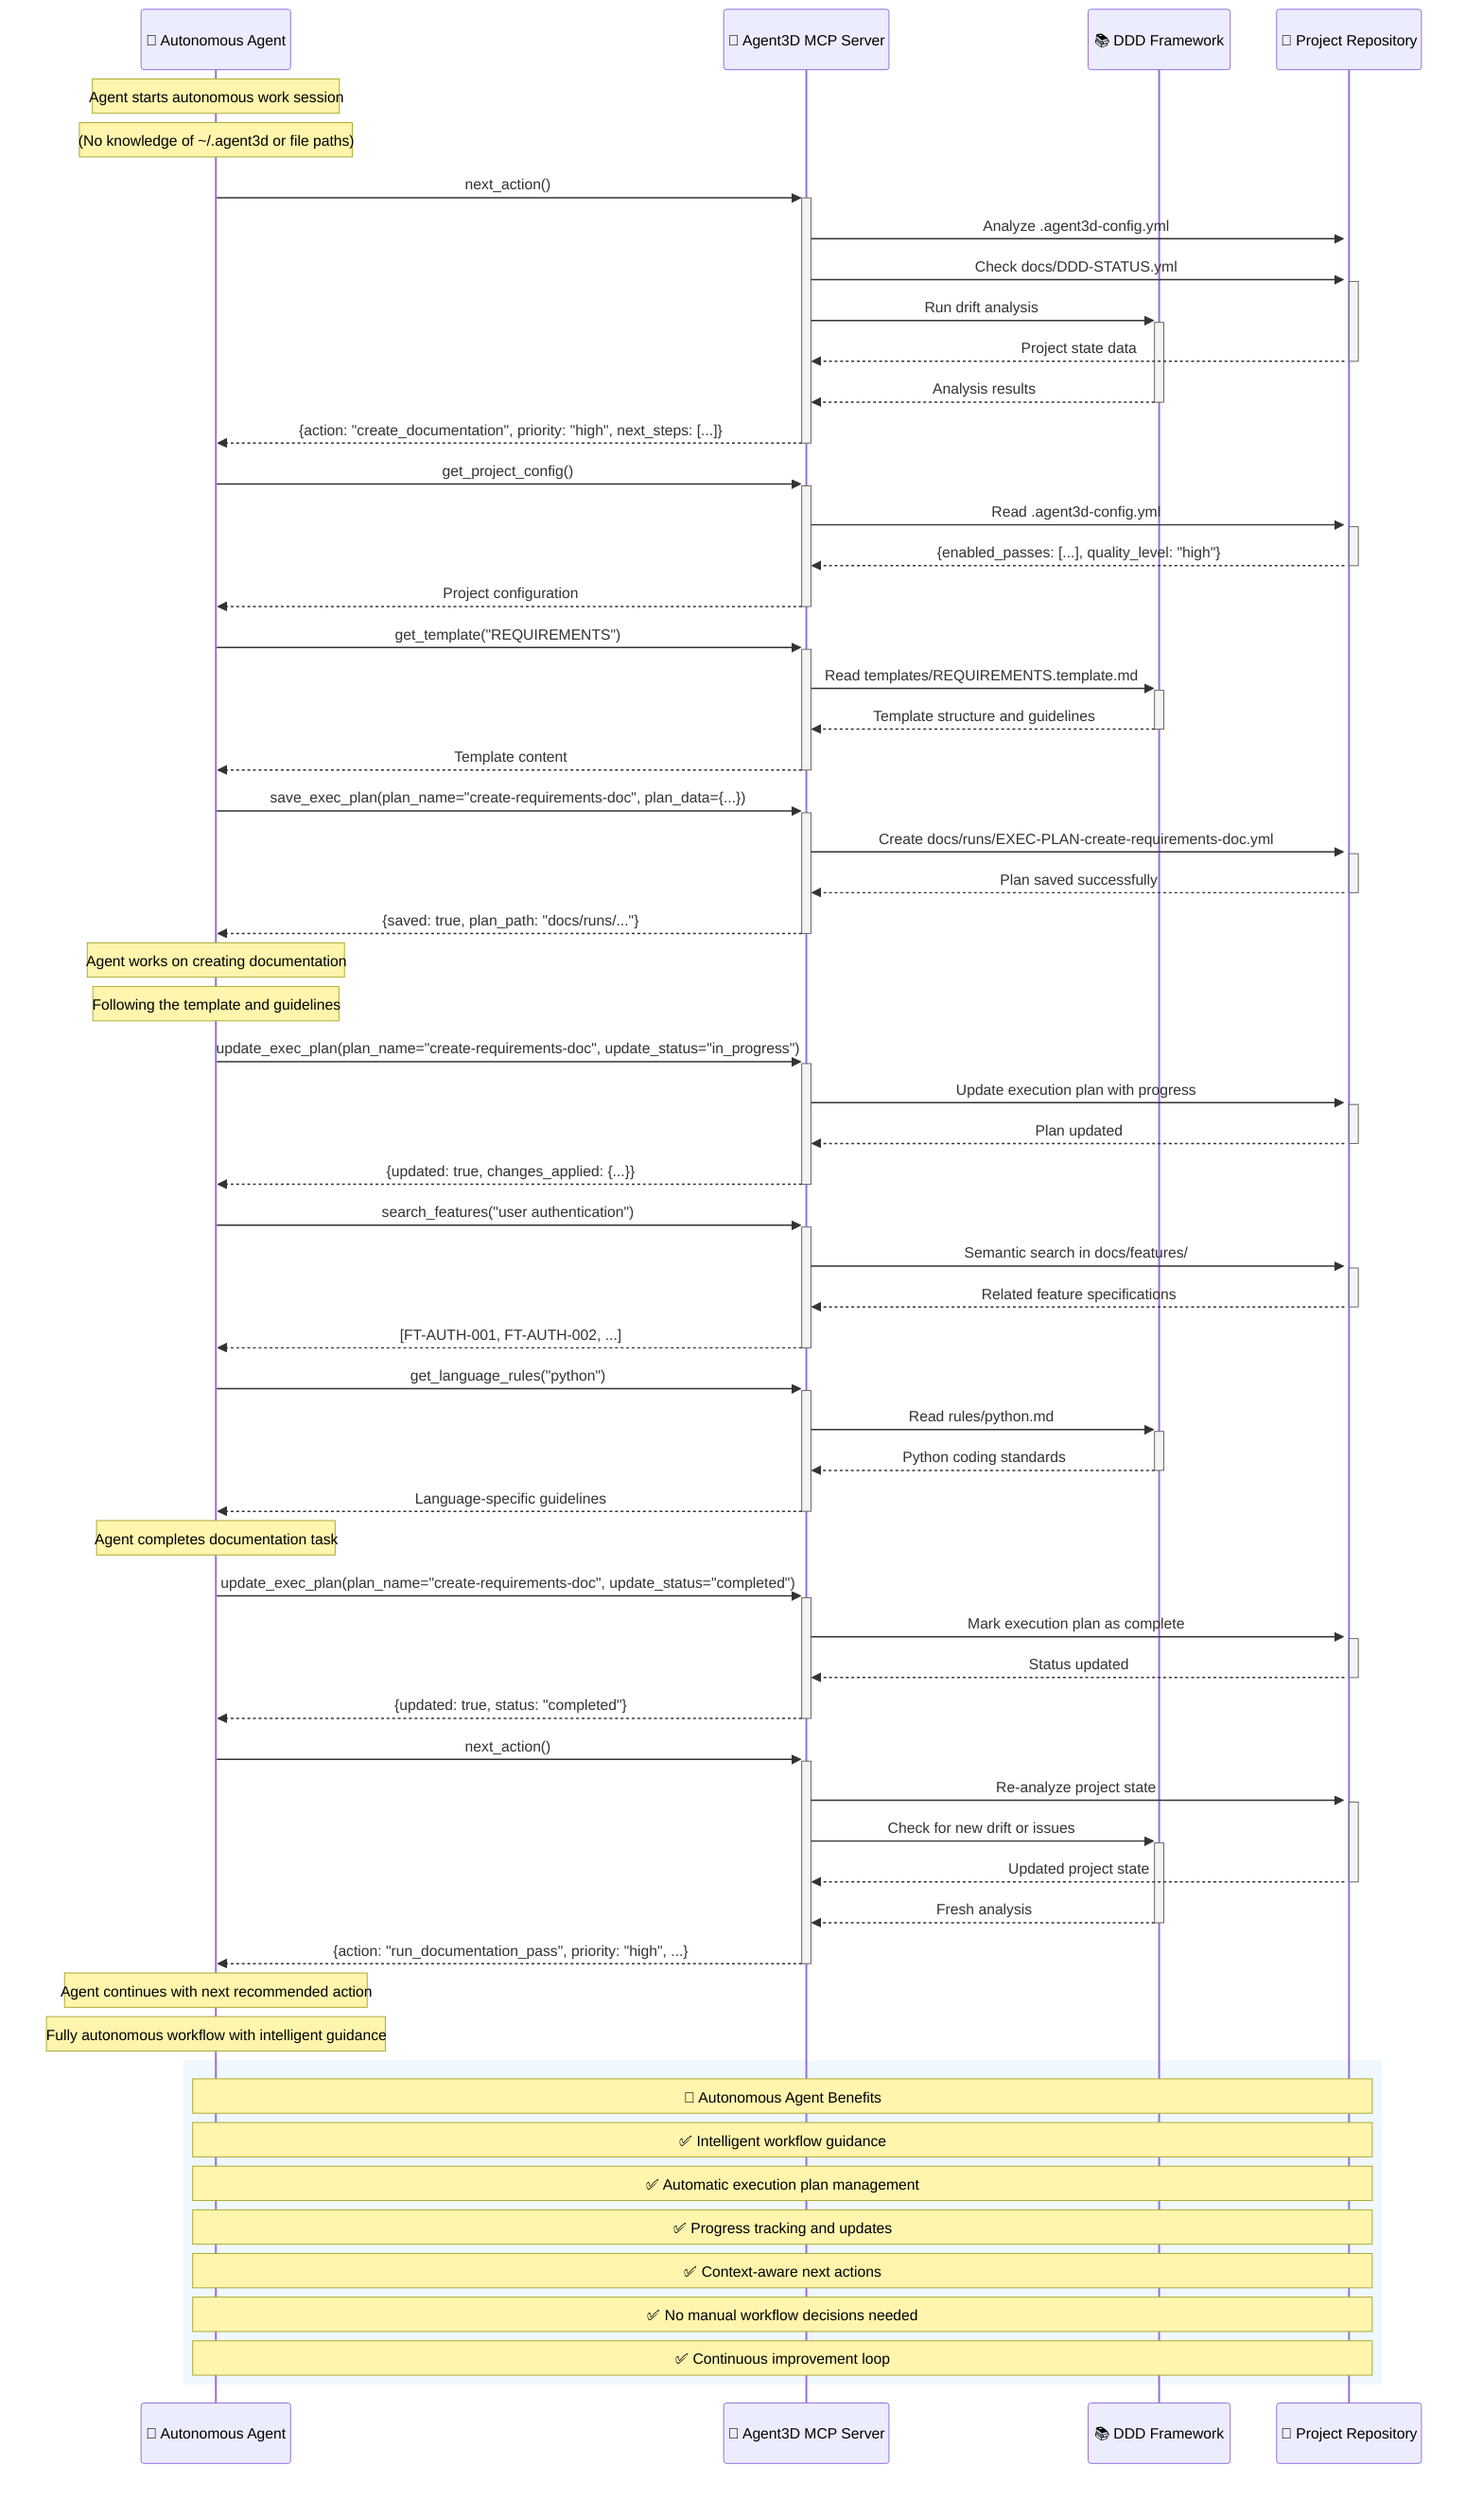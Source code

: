 sequenceDiagram
    participant Agent as 🤖 Autonomous Agent
    participant MCP as 📡 Agent3D MCP Server
    participant Framework as 📚 DDD Framework
    participant Project as 📁 Project Repository

    Note over Agent: Agent starts autonomous work session
    Note over Agent: (No knowledge of ~/.agent3d or file paths)

    %% 1. Get Intelligent Guidance
    Agent->>+MCP: next_action()
    MCP->>+Project: Analyze .agent3d-config.yml
    MCP->>+Project: Check docs/DDD-STATUS.yml
    MCP->>+Framework: Run drift analysis
    Project-->>-MCP: Project state data
    Framework-->>-MCP: Analysis results
    MCP-->>-Agent: {action: "create_documentation", priority: "high", next_steps: [...]}

    %% 2. Get Project Configuration
    Agent->>+MCP: get_project_config()
    MCP->>+Project: Read .agent3d-config.yml
    Project-->>-MCP: {enabled_passes: [...], quality_level: "high"}
    MCP-->>-Agent: Project configuration

    %% 3. Get Required Template
    Agent->>+MCP: get_template("REQUIREMENTS")
    MCP->>+Framework: Read templates/REQUIREMENTS.template.md
    Framework-->>-MCP: Template structure and guidelines
    MCP-->>-Agent: Template content

    %% 4. Save Execution Plan
    Agent->>+MCP: save_exec_plan(plan_name="create-requirements-doc", plan_data={...})
    MCP->>+Project: Create docs/runs/EXEC-PLAN-create-requirements-doc.yml
    Project-->>-MCP: Plan saved successfully
    MCP-->>-Agent: {saved: true, plan_path: "docs/runs/..."}

    Note over Agent: Agent works on creating documentation
    Note over Agent: Following the template and guidelines

    %% 5. Update Progress
    Agent->>+MCP: update_exec_plan(plan_name="create-requirements-doc", update_status="in_progress")
    MCP->>+Project: Update execution plan with progress
    Project-->>-MCP: Plan updated
    MCP-->>-Agent: {updated: true, changes_applied: {...}}

    %% 6. Search for Related Features
    Agent->>+MCP: search_features("user authentication")
    MCP->>+Project: Semantic search in docs/features/
    Project-->>-MCP: Related feature specifications
    MCP-->>-Agent: [FT-AUTH-001, FT-AUTH-002, ...]

    %% 7. Get Language Rules
    Agent->>+MCP: get_language_rules("python")
    MCP->>+Framework: Read rules/python.md
    Framework-->>-MCP: Python coding standards
    MCP-->>-Agent: Language-specific guidelines

    Note over Agent: Agent completes documentation task

    %% 8. Update Final Status
    Agent->>+MCP: update_exec_plan(plan_name="create-requirements-doc", update_status="completed")
    MCP->>+Project: Mark execution plan as complete
    Project-->>-MCP: Status updated
    MCP-->>-Agent: {updated: true, status: "completed"}

    %% 9. Get Next Action
    Agent->>+MCP: next_action()
    MCP->>+Project: Re-analyze project state
    MCP->>+Framework: Check for new drift or issues
    Project-->>-MCP: Updated project state
    Framework-->>-MCP: Fresh analysis
    MCP-->>-Agent: {action: "run_documentation_pass", priority: "high", ...}

    %% 10. Continue Autonomous Loop
    Note over Agent: Agent continues with next recommended action
    Note over Agent: Fully autonomous workflow with intelligent guidance

    %% Benefits Box
    rect rgb(240, 248, 255)
        Note over Agent, Project: 🎯 Autonomous Agent Benefits
        Note over Agent, Project: ✅ Intelligent workflow guidance
        Note over Agent, Project: ✅ Automatic execution plan management
        Note over Agent, Project: ✅ Progress tracking and updates
        Note over Agent, Project: ✅ Context-aware next actions
        Note over Agent, Project: ✅ No manual workflow decisions needed
        Note over Agent, Project: ✅ Continuous improvement loop
    end